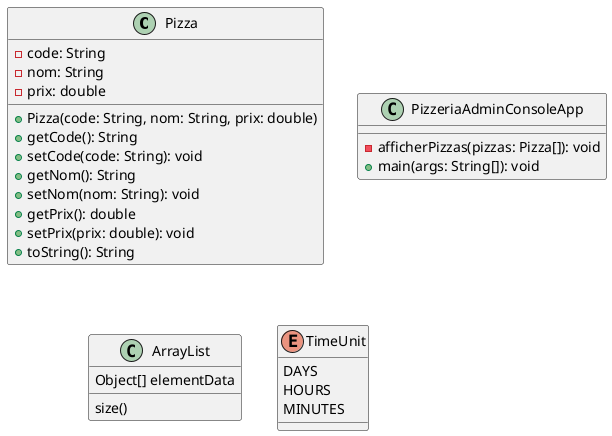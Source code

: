 @startuml
class Pizza {
    - code: String
    - nom: String
    - prix: double

    + Pizza(code: String, nom: String, prix: double)
    + getCode(): String
    + setCode(code: String): void
    + getNom(): String
    + setNom(nom: String): void
    + getPrix(): double
    + setPrix(prix: double): void
    + toString(): String
}

class PizzeriaAdminConsoleApp {
    - afficherPizzas(pizzas: Pizza[]): void
    + main(args: String[]): void
}






class ArrayList {
    Object[] elementData
    size()
}

enum TimeUnit {
    DAYS
    HOURS
    MINUTES
}

@enduml